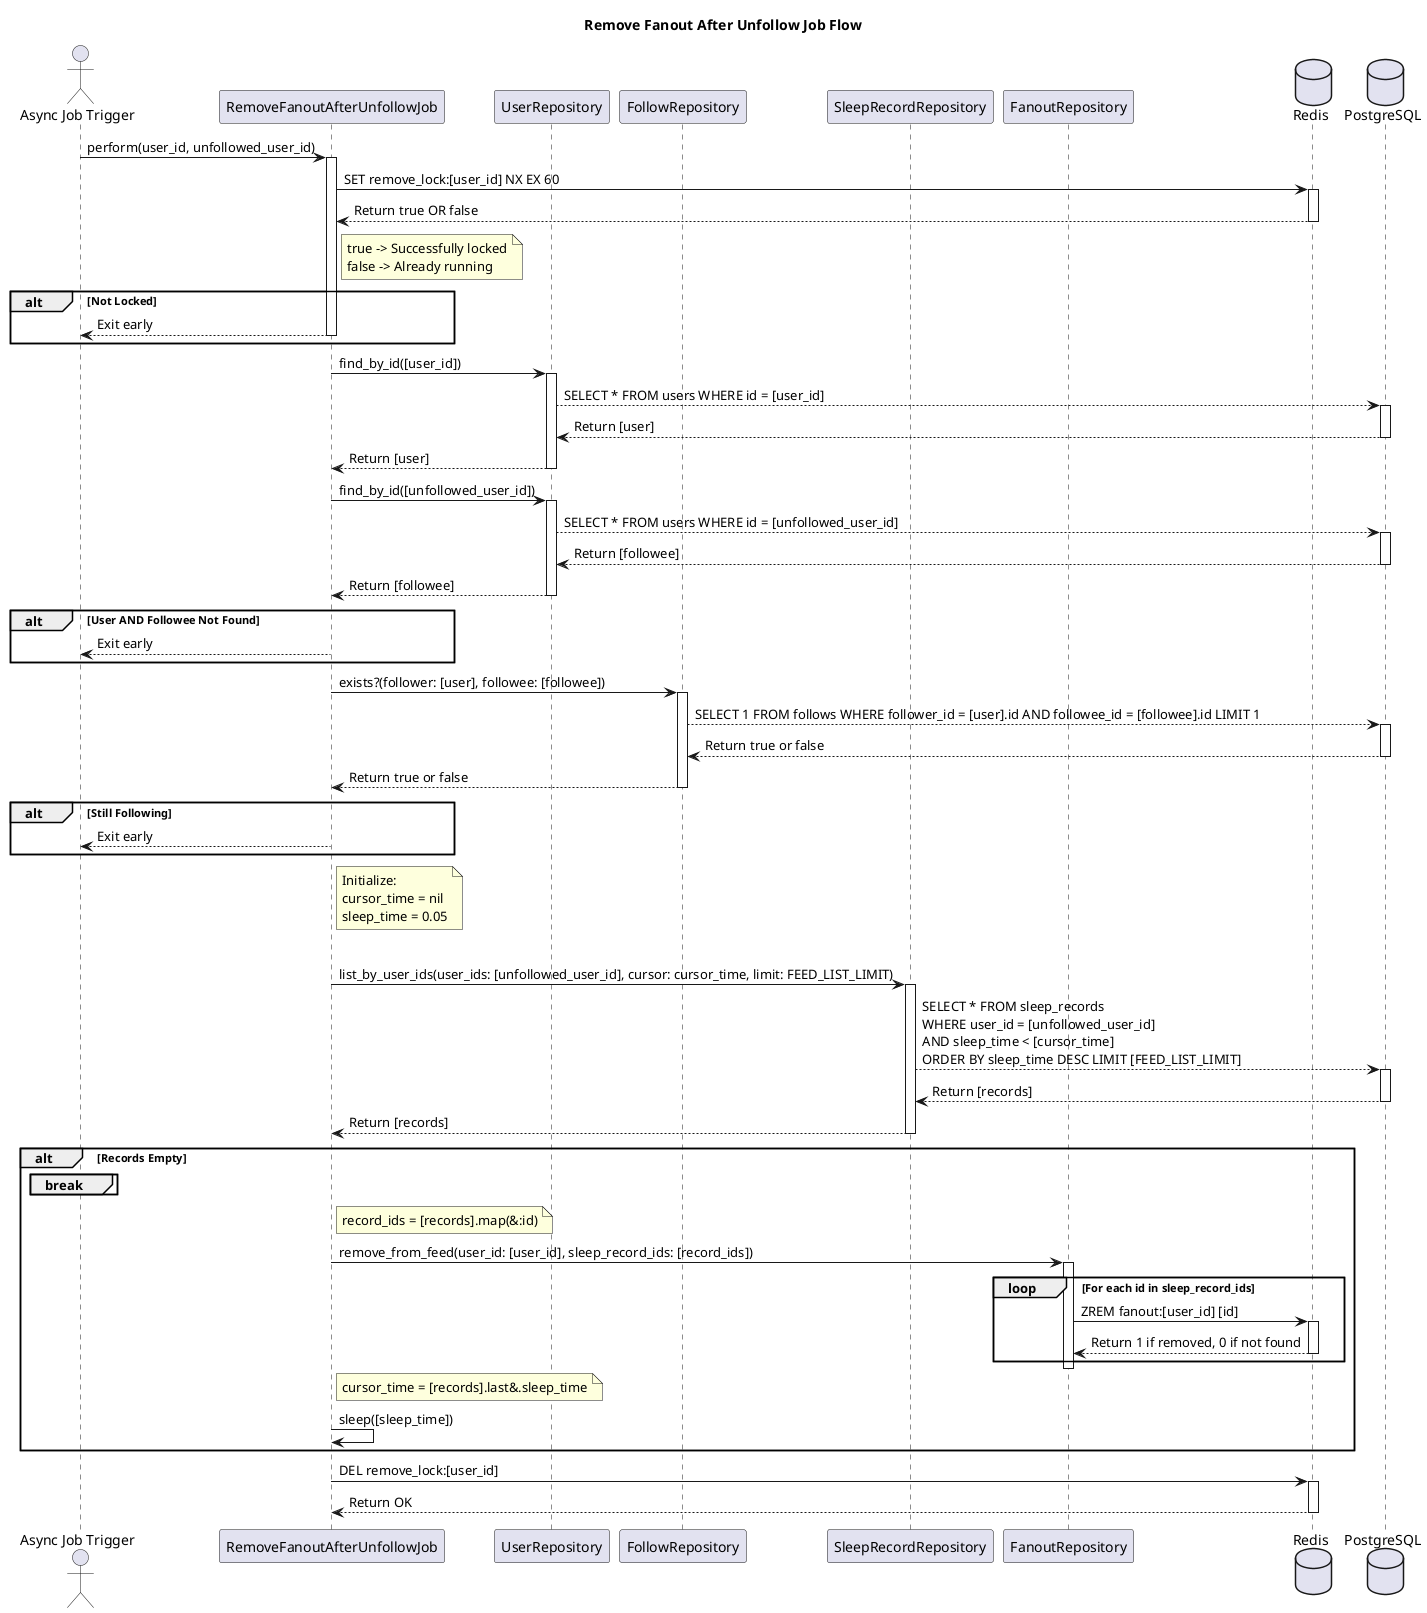 @startuml RemoveFanoutAfterUnfollowJobFlow
title Remove Fanout After Unfollow Job Flow

actor "Async Job Trigger" as Trigger
participant "RemoveFanoutAfterUnfollowJob" as Job
participant "UserRepository" as UserRepository
participant "FollowRepository" as FollowRepository
participant "SleepRecordRepository" as SleepRecordRepository
participant "FanoutRepository" as FanoutRepository
database "Redis" as Cache
database "PostgreSQL" as DB

Trigger -> Job: perform(user_id, unfollowed_user_id)
activate Job

Job -> Cache: SET remove_lock:[user_id] NX EX 60
activate Cache
Cache --> Job: Return true OR false
note right of Job
    true -> Successfully locked
    false -> Already running
end note
deactivate Cache

alt Not Locked
    Job --> Trigger: Exit early
    deactivate Job
end

Job -> UserRepository: find_by_id([user_id])
activate UserRepository
UserRepository --> DB: SELECT * FROM users WHERE id = [user_id]
activate DB
DB --> UserRepository: Return [user]
deactivate DB
UserRepository --> Job: Return [user]
deactivate UserRepository

Job -> UserRepository: find_by_id([unfollowed_user_id])
activate UserRepository
UserRepository --> DB: SELECT * FROM users WHERE id = [unfollowed_user_id]
activate DB
DB --> UserRepository: Return [followee]
deactivate DB
UserRepository --> Job: Return [followee]
deactivate UserRepository

alt User AND Followee Not Found
    Job --> Trigger: Exit early
    deactivate Job
end

Job -> FollowRepository: exists?(follower: [user], followee: [followee])
activate FollowRepository
FollowRepository --> DB: SELECT 1 FROM follows WHERE follower_id = [user].id AND followee_id = [followee].id LIMIT 1
activate DB
DB --> FollowRepository: Return true or false
deactivate DB
FollowRepository --> Job: Return true or false
deactivate FollowRepository

alt Still Following
    Job --> Trigger: Exit early
    deactivate Job
end

note right of Job
    Initialize:
    cursor_time = nil
    sleep_time = 0.05
end note

loop While [cursor_time] not NULL OR First Loop
    Job -> SleepRecordRepository: list_by_user_ids(user_ids: [unfollowed_user_id], cursor: cursor_time, limit: FEED_LIST_LIMIT)
    activate SleepRecordRepository
    SleepRecordRepository --> DB: SELECT * FROM sleep_records \nWHERE user_id = [unfollowed_user_id]\nAND sleep_time < [cursor_time]\nORDER BY sleep_time DESC LIMIT [FEED_LIST_LIMIT]
    activate DB
    DB --> SleepRecordRepository: Return [records]
    deactivate DB
    SleepRecordRepository --> Job: Return [records]
    deactivate SleepRecordRepository

    alt Records Empty
        break
    end

    note right of Job
        record_ids = [records].map(&:id)
    end note

    Job -> FanoutRepository: remove_from_feed(user_id: [user_id], sleep_record_ids: [record_ids])
    activate FanoutRepository

    loop For each id in sleep_record_ids
        FanoutRepository -> Cache: ZREM fanout:[user_id] [id]
        activate Cache
        Cache --> FanoutRepository: Return 1 if removed, 0 if not found
        deactivate Cache
    end
    deactivate FanoutRepository

    note right of Job
        cursor_time = [records].last&.sleep_time
    end note

    Job -> Job: sleep([sleep_time])
end

Job -> Cache: DEL remove_lock:[user_id]
activate Cache
Cache --> Job: Return OK
deactivate Cache

deactivate Job
@enduml
